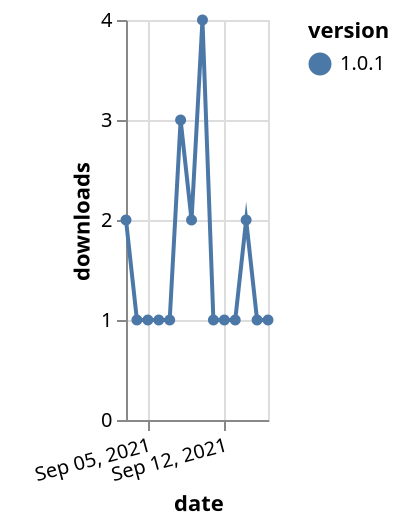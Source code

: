 {"$schema": "https://vega.github.io/schema/vega-lite/v5.json", "description": "A simple bar chart with embedded data.", "data": {"values": [{"date": "2021-09-03", "total": 272, "delta": 2, "version": "1.0.1"}, {"date": "2021-09-04", "total": 273, "delta": 1, "version": "1.0.1"}, {"date": "2021-09-05", "total": 274, "delta": 1, "version": "1.0.1"}, {"date": "2021-09-06", "total": 275, "delta": 1, "version": "1.0.1"}, {"date": "2021-09-07", "total": 276, "delta": 1, "version": "1.0.1"}, {"date": "2021-09-08", "total": 279, "delta": 3, "version": "1.0.1"}, {"date": "2021-09-09", "total": 281, "delta": 2, "version": "1.0.1"}, {"date": "2021-09-10", "total": 285, "delta": 4, "version": "1.0.1"}, {"date": "2021-09-11", "total": 286, "delta": 1, "version": "1.0.1"}, {"date": "2021-09-12", "total": 287, "delta": 1, "version": "1.0.1"}, {"date": "2021-09-13", "total": 288, "delta": 1, "version": "1.0.1"}, {"date": "2021-09-14", "total": 290, "delta": 2, "version": "1.0.1"}, {"date": "2021-09-15", "total": 291, "delta": 1, "version": "1.0.1"}, {"date": "2021-09-16", "total": 292, "delta": 1, "version": "1.0.1"}]}, "width": "container", "mark": {"type": "line", "point": {"filled": true}}, "encoding": {"x": {"field": "date", "type": "temporal", "timeUnit": "yearmonthdate", "title": "date", "axis": {"labelAngle": -15}}, "y": {"field": "delta", "type": "quantitative", "title": "downloads"}, "color": {"field": "version", "type": "nominal"}, "tooltip": {"field": "delta"}}}